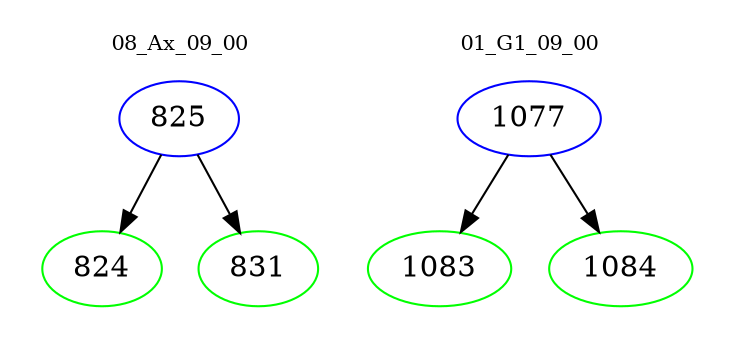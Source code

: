 digraph{
subgraph cluster_0 {
color = white
label = "08_Ax_09_00";
fontsize=10;
T0_825 [label="825", color="blue"]
T0_825 -> T0_824 [color="black"]
T0_824 [label="824", color="green"]
T0_825 -> T0_831 [color="black"]
T0_831 [label="831", color="green"]
}
subgraph cluster_1 {
color = white
label = "01_G1_09_00";
fontsize=10;
T1_1077 [label="1077", color="blue"]
T1_1077 -> T1_1083 [color="black"]
T1_1083 [label="1083", color="green"]
T1_1077 -> T1_1084 [color="black"]
T1_1084 [label="1084", color="green"]
}
}
